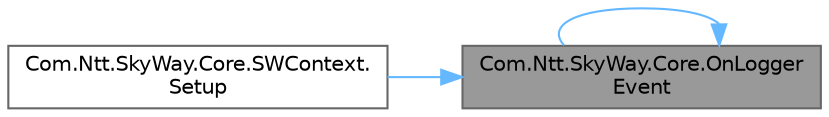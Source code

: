 digraph "Com.Ntt.SkyWay.Core.OnLoggerEvent"
{
 // LATEX_PDF_SIZE
  bgcolor="transparent";
  edge [fontname=Helvetica,fontsize=10,labelfontname=Helvetica,labelfontsize=10];
  node [fontname=Helvetica,fontsize=10,shape=box,height=0.2,width=0.4];
  rankdir="RL";
  Node1 [id="Node000001",label="Com.Ntt.SkyWay.Core.OnLogger\lEvent",height=0.2,width=0.4,color="gray40", fillcolor="grey60", style="filled", fontcolor="black",tooltip=" "];
  Node1 -> Node1 [id="edge1_Node000001_Node000001",dir="back",color="steelblue1",style="solid",tooltip=" "];
  Node1 -> Node2 [id="edge2_Node000001_Node000002",dir="back",color="steelblue1",style="solid",tooltip=" "];
  Node2 [id="Node000002",label="Com.Ntt.SkyWay.Core.SWContext.\lSetup",height=0.2,width=0.4,color="grey40", fillcolor="white", style="filled",URL="$class_com_1_1_ntt_1_1_sky_way_1_1_core_1_1_s_w_context.html#af1d2ec5986b211c866b28e6a24022917",tooltip="SkyWayの利用を開始します。 既に開始している場合はログを出力し、何も行いません。 Optionを変更したい場合は一度Disposeを行ってから再度実行してください。"];
}
